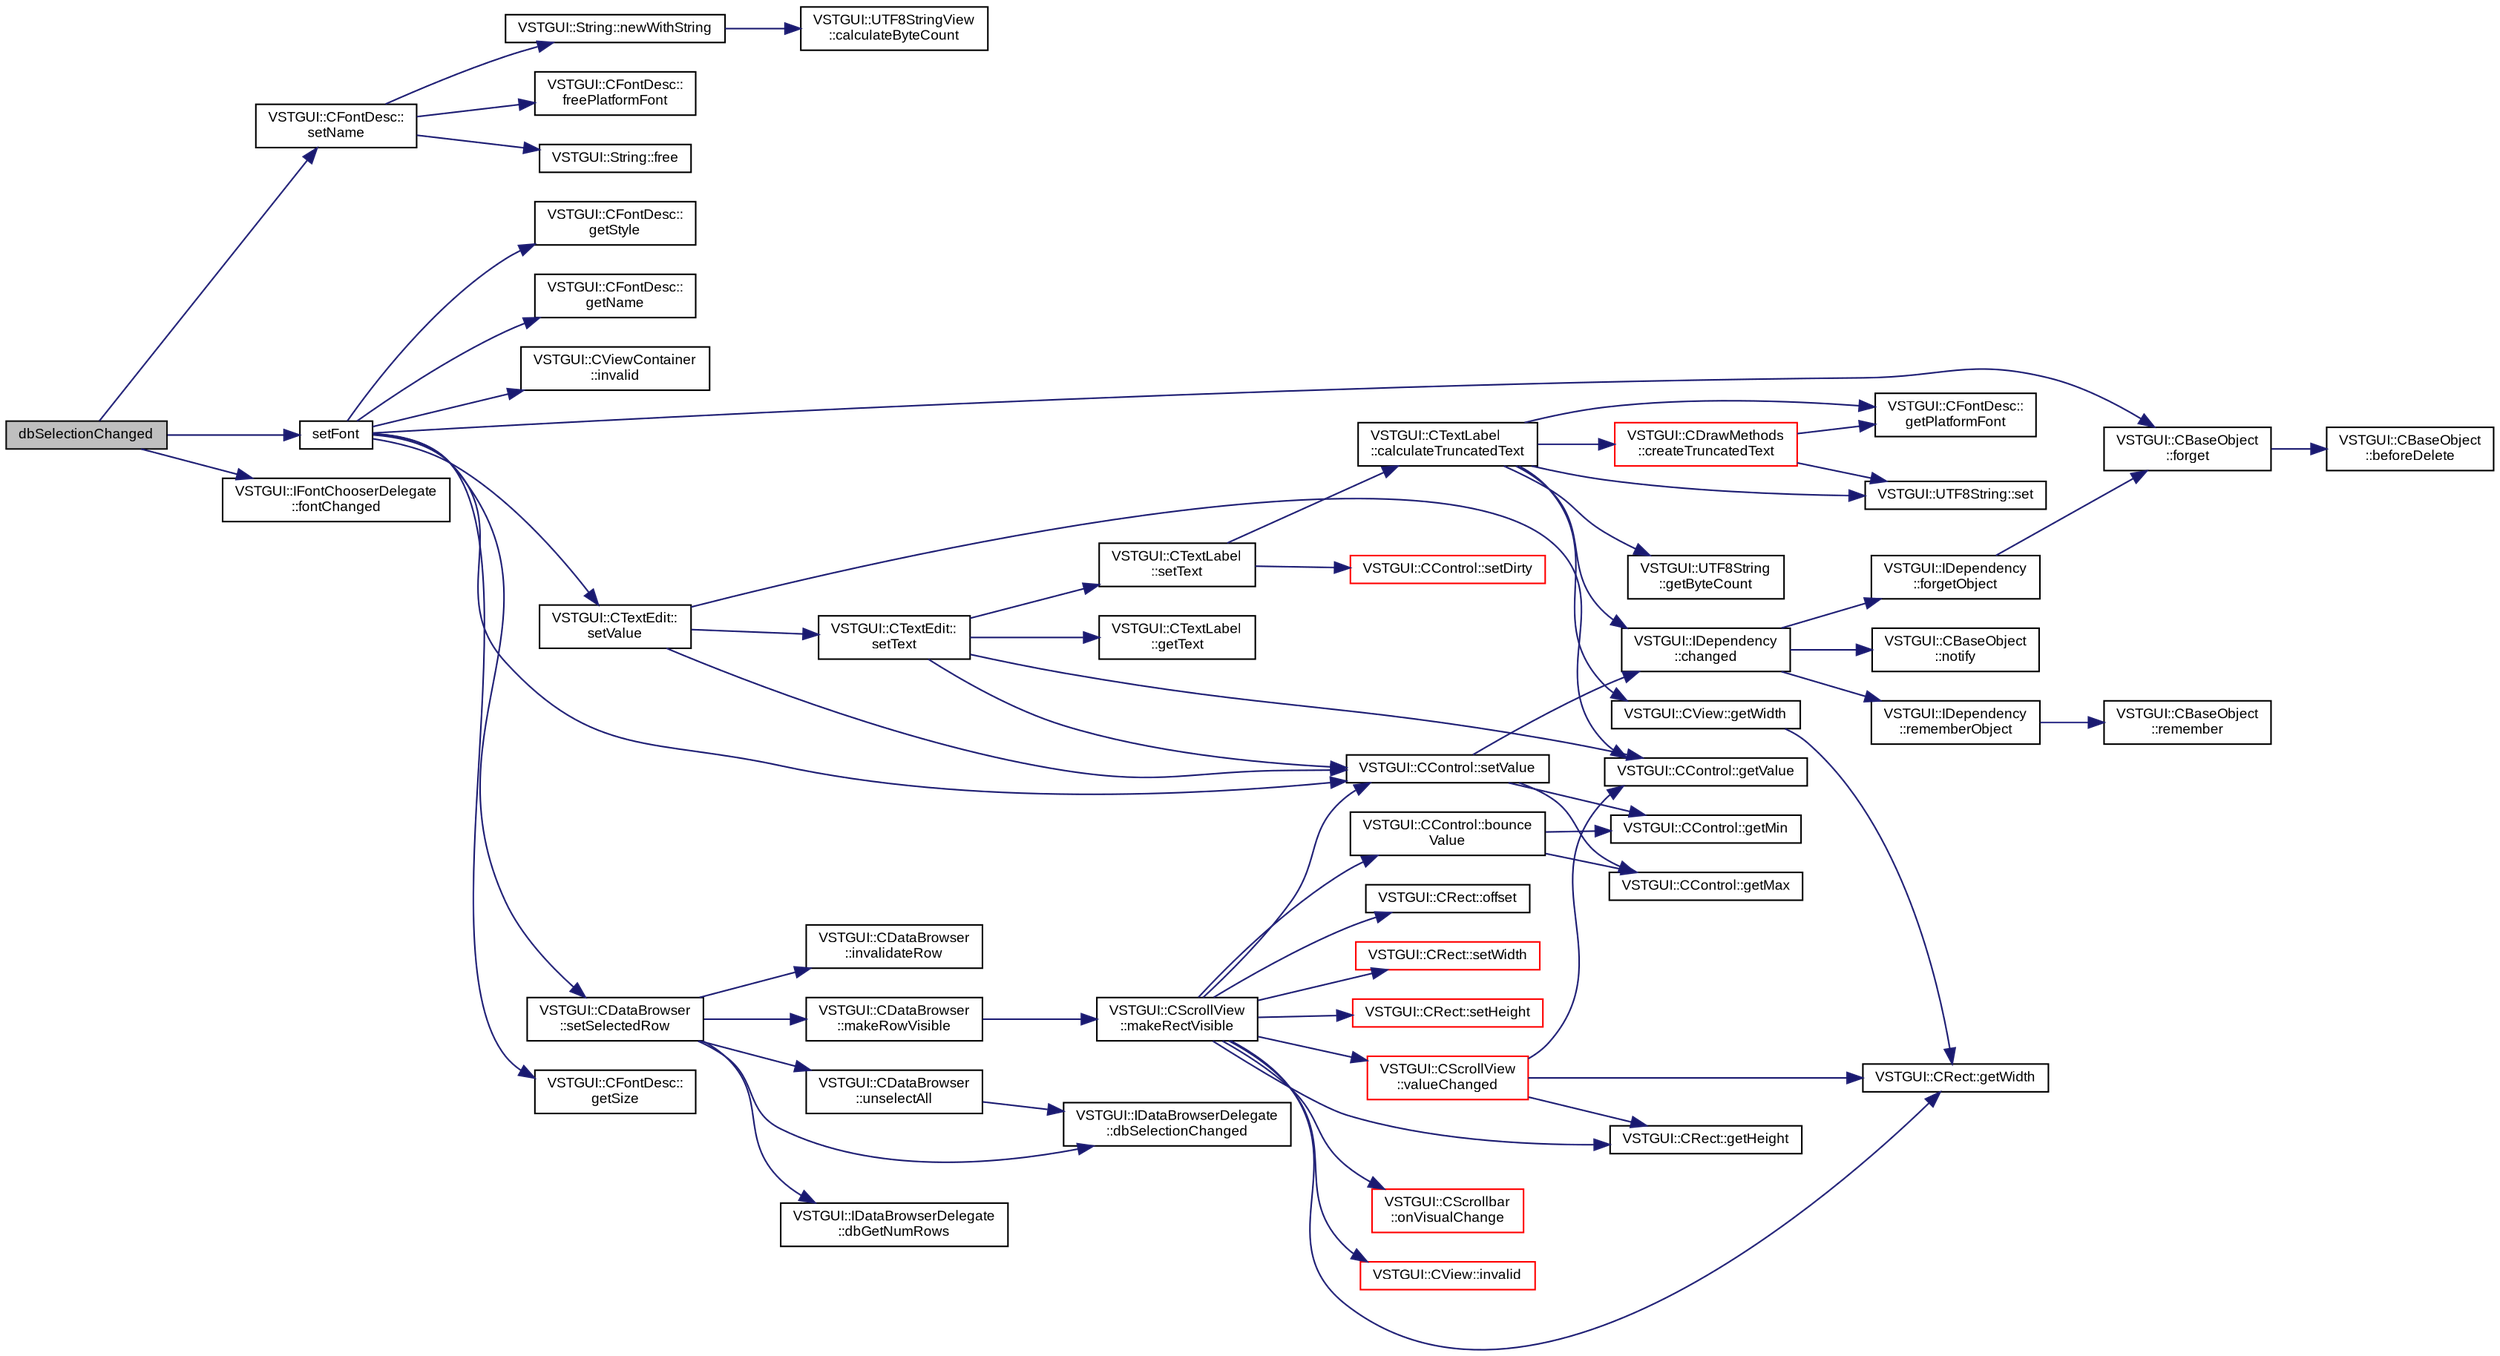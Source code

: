 digraph "dbSelectionChanged"
{
  bgcolor="transparent";
  edge [fontname="Arial",fontsize="9",labelfontname="Arial",labelfontsize="9"];
  node [fontname="Arial",fontsize="9",shape=record];
  rankdir="LR";
  Node1 [label="dbSelectionChanged",height=0.2,width=0.4,color="black", fillcolor="grey75", style="filled" fontcolor="black"];
  Node1 -> Node2 [color="midnightblue",fontsize="9",style="solid",fontname="Arial"];
  Node2 [label="VSTGUI::CFontDesc::\lsetName",height=0.2,width=0.4,color="black",URL="$class_v_s_t_g_u_i_1_1_c_font_desc.html#a04bf978b047fcbf0bfa03cb052111105",tooltip="set the name of the font "];
  Node2 -> Node3 [color="midnightblue",fontsize="9",style="solid",fontname="Arial"];
  Node3 [label="VSTGUI::String::free",height=0.2,width=0.4,color="black",URL="$namespace_v_s_t_g_u_i_1_1_string.html#af30ee7f201c1f86d9aceb849d6d08fbf"];
  Node2 -> Node4 [color="midnightblue",fontsize="9",style="solid",fontname="Arial"];
  Node4 [label="VSTGUI::String::newWithString",height=0.2,width=0.4,color="black",URL="$namespace_v_s_t_g_u_i_1_1_string.html#a83745b23a3d48e4f1e69950977918803"];
  Node4 -> Node5 [color="midnightblue",fontsize="9",style="solid",fontname="Arial"];
  Node5 [label="VSTGUI::UTF8StringView\l::calculateByteCount",height=0.2,width=0.4,color="black",URL="$class_v_s_t_g_u_i_1_1_u_t_f8_string_view.html#a67b9d83785a9c0fc5a668303de116803"];
  Node2 -> Node6 [color="midnightblue",fontsize="9",style="solid",fontname="Arial"];
  Node6 [label="VSTGUI::CFontDesc::\lfreePlatformFont",height=0.2,width=0.4,color="black",URL="$class_v_s_t_g_u_i_1_1_c_font_desc.html#a8320c1ae5fc44c383e96220707f3654c"];
  Node1 -> Node7 [color="midnightblue",fontsize="9",style="solid",fontname="Arial"];
  Node7 [label="setFont",height=0.2,width=0.4,color="black",URL="$class_v_s_t_g_u_i_1_1_c_font_chooser.html#a403b82d902e75a0bc7f8ddd6d60c2f65"];
  Node7 -> Node8 [color="midnightblue",fontsize="9",style="solid",fontname="Arial"];
  Node8 [label="VSTGUI::CBaseObject\l::forget",height=0.2,width=0.4,color="black",URL="$class_v_s_t_g_u_i_1_1_c_base_object.html#ad63e28fbe95a3458c97c60bfacd47ab8",tooltip="decrease refcount and delete object if refcount == 0 "];
  Node8 -> Node9 [color="midnightblue",fontsize="9",style="solid",fontname="Arial"];
  Node9 [label="VSTGUI::CBaseObject\l::beforeDelete",height=0.2,width=0.4,color="black",URL="$class_v_s_t_g_u_i_1_1_c_base_object.html#a7109cc8e58c631f14b338c5e60633d7b"];
  Node7 -> Node10 [color="midnightblue",fontsize="9",style="solid",fontname="Arial"];
  Node10 [label="VSTGUI::CTextEdit::\lsetValue",height=0.2,width=0.4,color="black",URL="$class_v_s_t_g_u_i_1_1_c_text_edit.html#a06bf62da9ba043bcf1b4c26bb2bf357b"];
  Node10 -> Node11 [color="midnightblue",fontsize="9",style="solid",fontname="Arial"];
  Node11 [label="VSTGUI::CControl::setValue",height=0.2,width=0.4,color="black",URL="$class_v_s_t_g_u_i_1_1_c_control.html#a06bf62da9ba043bcf1b4c26bb2bf357b"];
  Node11 -> Node12 [color="midnightblue",fontsize="9",style="solid",fontname="Arial"];
  Node12 [label="VSTGUI::CControl::getMin",height=0.2,width=0.4,color="black",URL="$class_v_s_t_g_u_i_1_1_c_control.html#a7cf3216ed0a504f4bab603c67ef403f2"];
  Node11 -> Node13 [color="midnightblue",fontsize="9",style="solid",fontname="Arial"];
  Node13 [label="VSTGUI::CControl::getMax",height=0.2,width=0.4,color="black",URL="$class_v_s_t_g_u_i_1_1_c_control.html#aa89b448a266e794c3d967593b3faf4a8"];
  Node11 -> Node14 [color="midnightblue",fontsize="9",style="solid",fontname="Arial"];
  Node14 [label="VSTGUI::IDependency\l::changed",height=0.2,width=0.4,color="black",URL="$class_v_s_t_g_u_i_1_1_i_dependency.html#acac105ad797d9700f9a31946792ecbc0"];
  Node14 -> Node15 [color="midnightblue",fontsize="9",style="solid",fontname="Arial"];
  Node15 [label="VSTGUI::IDependency\l::rememberObject",height=0.2,width=0.4,color="black",URL="$class_v_s_t_g_u_i_1_1_i_dependency.html#a9005955fa448192caddbbced658a616c"];
  Node15 -> Node16 [color="midnightblue",fontsize="9",style="solid",fontname="Arial"];
  Node16 [label="VSTGUI::CBaseObject\l::remember",height=0.2,width=0.4,color="black",URL="$class_v_s_t_g_u_i_1_1_c_base_object.html#ada0719d1daaca4af1795018001769311",tooltip="increase refcount "];
  Node14 -> Node17 [color="midnightblue",fontsize="9",style="solid",fontname="Arial"];
  Node17 [label="VSTGUI::CBaseObject\l::notify",height=0.2,width=0.4,color="black",URL="$class_v_s_t_g_u_i_1_1_c_base_object.html#ab18c3bcc0cb674396848861dfd78a83a"];
  Node14 -> Node18 [color="midnightblue",fontsize="9",style="solid",fontname="Arial"];
  Node18 [label="VSTGUI::IDependency\l::forgetObject",height=0.2,width=0.4,color="black",URL="$class_v_s_t_g_u_i_1_1_i_dependency.html#a626f70bf0ebe5646d8e1335e5c8a607a"];
  Node18 -> Node8 [color="midnightblue",fontsize="9",style="solid",fontname="Arial"];
  Node10 -> Node19 [color="midnightblue",fontsize="9",style="solid",fontname="Arial"];
  Node19 [label="VSTGUI::CControl::getValue",height=0.2,width=0.4,color="black",URL="$class_v_s_t_g_u_i_1_1_c_control.html#a0cecc937d7e222b7e3d8fac5294aa38f"];
  Node10 -> Node20 [color="midnightblue",fontsize="9",style="solid",fontname="Arial"];
  Node20 [label="VSTGUI::CTextEdit::\lsetText",height=0.2,width=0.4,color="black",URL="$class_v_s_t_g_u_i_1_1_c_text_edit.html#a80653cdb5bba61ef16ab813dc9732372",tooltip="set text "];
  Node20 -> Node19 [color="midnightblue",fontsize="9",style="solid",fontname="Arial"];
  Node20 -> Node11 [color="midnightblue",fontsize="9",style="solid",fontname="Arial"];
  Node20 -> Node21 [color="midnightblue",fontsize="9",style="solid",fontname="Arial"];
  Node21 [label="VSTGUI::CTextLabel\l::setText",height=0.2,width=0.4,color="black",URL="$class_v_s_t_g_u_i_1_1_c_text_label.html#a80653cdb5bba61ef16ab813dc9732372",tooltip="set text "];
  Node21 -> Node22 [color="midnightblue",fontsize="9",style="solid",fontname="Arial"];
  Node22 [label="VSTGUI::CTextLabel\l::calculateTruncatedText",height=0.2,width=0.4,color="black",URL="$class_v_s_t_g_u_i_1_1_c_text_label.html#a08d4454d8df3386292db51529ed140ab"];
  Node22 -> Node23 [color="midnightblue",fontsize="9",style="solid",fontname="Arial"];
  Node23 [label="VSTGUI::UTF8String\l::getByteCount",height=0.2,width=0.4,color="black",URL="$class_v_s_t_g_u_i_1_1_u_t_f8_string.html#afc9d8b5b48d0fc9de0d28d292334c299"];
  Node22 -> Node24 [color="midnightblue",fontsize="9",style="solid",fontname="Arial"];
  Node24 [label="VSTGUI::CFontDesc::\lgetPlatformFont",height=0.2,width=0.4,color="black",URL="$class_v_s_t_g_u_i_1_1_c_font_desc.html#af97b831edbd57148720d11f0aeacd378"];
  Node22 -> Node25 [color="midnightblue",fontsize="9",style="solid",fontname="Arial"];
  Node25 [label="VSTGUI::CDrawMethods\l::createTruncatedText",height=0.2,width=0.4,color="red",URL="$namespace_v_s_t_g_u_i_1_1_c_draw_methods.html#af5414ecdb0e7fbf883843fb8ff78758b"];
  Node25 -> Node24 [color="midnightblue",fontsize="9",style="solid",fontname="Arial"];
  Node25 -> Node26 [color="midnightblue",fontsize="9",style="solid",fontname="Arial"];
  Node26 [label="VSTGUI::UTF8String::set",height=0.2,width=0.4,color="black",URL="$class_v_s_t_g_u_i_1_1_u_t_f8_string.html#aa1cd19a5c26cb67e82216ddacf6e87db"];
  Node22 -> Node27 [color="midnightblue",fontsize="9",style="solid",fontname="Arial"];
  Node27 [label="VSTGUI::CView::getWidth",height=0.2,width=0.4,color="black",URL="$class_v_s_t_g_u_i_1_1_c_view.html#a8b4fe88292b8e95807a9b07a26cd1cb1",tooltip="get the width of the view "];
  Node27 -> Node28 [color="midnightblue",fontsize="9",style="solid",fontname="Arial"];
  Node28 [label="VSTGUI::CRect::getWidth",height=0.2,width=0.4,color="black",URL="$struct_v_s_t_g_u_i_1_1_c_rect.html#a8b4fe88292b8e95807a9b07a26cd1cb1"];
  Node22 -> Node26 [color="midnightblue",fontsize="9",style="solid",fontname="Arial"];
  Node22 -> Node14 [color="midnightblue",fontsize="9",style="solid",fontname="Arial"];
  Node21 -> Node29 [color="midnightblue",fontsize="9",style="solid",fontname="Arial"];
  Node29 [label="VSTGUI::CControl::setDirty",height=0.2,width=0.4,color="red",URL="$class_v_s_t_g_u_i_1_1_c_control.html#a0f19a61606a7f547b62102310063ea76",tooltip="set the view to dirty so that it is redrawn in the next idle. Thread Safe ! "];
  Node20 -> Node30 [color="midnightblue",fontsize="9",style="solid",fontname="Arial"];
  Node30 [label="VSTGUI::CTextLabel\l::getText",height=0.2,width=0.4,color="black",URL="$class_v_s_t_g_u_i_1_1_c_text_label.html#a62320e8bea8a4b12b43da8f113b10b5f",tooltip="read only access to text "];
  Node7 -> Node31 [color="midnightblue",fontsize="9",style="solid",fontname="Arial"];
  Node31 [label="VSTGUI::CFontDesc::\lgetSize",height=0.2,width=0.4,color="black",URL="$class_v_s_t_g_u_i_1_1_c_font_desc.html#a41e097ceebffe54a8ed361d006164fc6",tooltip="get the height of the font "];
  Node7 -> Node11 [color="midnightblue",fontsize="9",style="solid",fontname="Arial"];
  Node7 -> Node32 [color="midnightblue",fontsize="9",style="solid",fontname="Arial"];
  Node32 [label="VSTGUI::CFontDesc::\lgetStyle",height=0.2,width=0.4,color="black",URL="$class_v_s_t_g_u_i_1_1_c_font_desc.html#a8258f5208a5d8e941b3018bf004e6367",tooltip="get the style of the font "];
  Node7 -> Node33 [color="midnightblue",fontsize="9",style="solid",fontname="Arial"];
  Node33 [label="VSTGUI::CFontDesc::\lgetName",height=0.2,width=0.4,color="black",URL="$class_v_s_t_g_u_i_1_1_c_font_desc.html#ad0f04ff2d50f6eb1af4101aee459bcd8",tooltip="get the name of the font "];
  Node7 -> Node34 [color="midnightblue",fontsize="9",style="solid",fontname="Arial"];
  Node34 [label="VSTGUI::CDataBrowser\l::setSelectedRow",height=0.2,width=0.4,color="black",URL="$class_v_s_t_g_u_i_1_1_c_data_browser.html#ab34f0a4b957ee62e17d92fb5fec75fcb",tooltip="set the exclusive selected row "];
  Node34 -> Node35 [color="midnightblue",fontsize="9",style="solid",fontname="Arial"];
  Node35 [label="VSTGUI::CDataBrowser\l::unselectAll",height=0.2,width=0.4,color="black",URL="$class_v_s_t_g_u_i_1_1_c_data_browser.html#ad204f9856847ba3780165acbe388a155",tooltip="empty selection "];
  Node35 -> Node36 [color="midnightblue",fontsize="9",style="solid",fontname="Arial"];
  Node36 [label="VSTGUI::IDataBrowserDelegate\l::dbSelectionChanged",height=0.2,width=0.4,color="black",URL="$class_v_s_t_g_u_i_1_1_i_data_browser_delegate.html#a0b8554afada5a0eab8d74eefb8935436"];
  Node34 -> Node37 [color="midnightblue",fontsize="9",style="solid",fontname="Arial"];
  Node37 [label="VSTGUI::IDataBrowserDelegate\l::dbGetNumRows",height=0.2,width=0.4,color="black",URL="$class_v_s_t_g_u_i_1_1_i_data_browser_delegate.html#a7a995c1bb7ecebecbd53378b7d32130e",tooltip="return number of rows for CDataBrowser browser "];
  Node34 -> Node38 [color="midnightblue",fontsize="9",style="solid",fontname="Arial"];
  Node38 [label="VSTGUI::CDataBrowser\l::invalidateRow",height=0.2,width=0.4,color="black",URL="$class_v_s_t_g_u_i_1_1_c_data_browser.html#a76eb9b897036f477adedf89b82510475",tooltip="invalidates a complete row "];
  Node34 -> Node36 [color="midnightblue",fontsize="9",style="solid",fontname="Arial"];
  Node34 -> Node39 [color="midnightblue",fontsize="9",style="solid",fontname="Arial"];
  Node39 [label="VSTGUI::CDataBrowser\l::makeRowVisible",height=0.2,width=0.4,color="black",URL="$class_v_s_t_g_u_i_1_1_c_data_browser.html#a40456bf67a2cbb0eaa5bdb3897e8c0b8",tooltip="scrolls the scrollview so that row is visible "];
  Node39 -> Node40 [color="midnightblue",fontsize="9",style="solid",fontname="Arial"];
  Node40 [label="VSTGUI::CScrollView\l::makeRectVisible",height=0.2,width=0.4,color="black",URL="$class_v_s_t_g_u_i_1_1_c_scroll_view.html#ad69f12c2e8328208ba0f58b845a04ecf",tooltip="set scrollview to show rect "];
  Node40 -> Node41 [color="midnightblue",fontsize="9",style="solid",fontname="Arial"];
  Node41 [label="VSTGUI::CRect::offset",height=0.2,width=0.4,color="black",URL="$struct_v_s_t_g_u_i_1_1_c_rect.html#a3b15bdeea464922589dfe91b21d991ce"];
  Node40 -> Node42 [color="midnightblue",fontsize="9",style="solid",fontname="Arial"];
  Node42 [label="VSTGUI::CRect::setWidth",height=0.2,width=0.4,color="red",URL="$struct_v_s_t_g_u_i_1_1_c_rect.html#a7e69f8e49a406917215c3260790d4698"];
  Node40 -> Node28 [color="midnightblue",fontsize="9",style="solid",fontname="Arial"];
  Node40 -> Node43 [color="midnightblue",fontsize="9",style="solid",fontname="Arial"];
  Node43 [label="VSTGUI::CRect::setHeight",height=0.2,width=0.4,color="red",URL="$struct_v_s_t_g_u_i_1_1_c_rect.html#a5067e7f1239cf80b5488792ecf3ac098"];
  Node40 -> Node44 [color="midnightblue",fontsize="9",style="solid",fontname="Arial"];
  Node44 [label="VSTGUI::CRect::getHeight",height=0.2,width=0.4,color="black",URL="$struct_v_s_t_g_u_i_1_1_c_rect.html#a1f4be3a475a8fb7d8defa4621c01558d"];
  Node40 -> Node11 [color="midnightblue",fontsize="9",style="solid",fontname="Arial"];
  Node40 -> Node45 [color="midnightblue",fontsize="9",style="solid",fontname="Arial"];
  Node45 [label="VSTGUI::CControl::bounce\lValue",height=0.2,width=0.4,color="black",URL="$class_v_s_t_g_u_i_1_1_c_control.html#a28bd46996ac9f5362dcf92bf6d825e8d"];
  Node45 -> Node13 [color="midnightblue",fontsize="9",style="solid",fontname="Arial"];
  Node45 -> Node12 [color="midnightblue",fontsize="9",style="solid",fontname="Arial"];
  Node40 -> Node46 [color="midnightblue",fontsize="9",style="solid",fontname="Arial"];
  Node46 [label="VSTGUI::CScrollbar\l::onVisualChange",height=0.2,width=0.4,color="red",URL="$class_v_s_t_g_u_i_1_1_c_scrollbar.html#a4913f82e0e7e6b5a0dafb53aaa2e4cac"];
  Node40 -> Node47 [color="midnightblue",fontsize="9",style="solid",fontname="Arial"];
  Node47 [label="VSTGUI::CView::invalid",height=0.2,width=0.4,color="red",URL="$class_v_s_t_g_u_i_1_1_c_view.html#a51647a4891b4a9cbaf8595171c5ad3fc",tooltip="mark whole view as invalid "];
  Node40 -> Node48 [color="midnightblue",fontsize="9",style="solid",fontname="Arial"];
  Node48 [label="VSTGUI::CScrollView\l::valueChanged",height=0.2,width=0.4,color="red",URL="$class_v_s_t_g_u_i_1_1_c_scroll_view.html#a9e11979012090b0ff41c3f59aef6023d"];
  Node48 -> Node19 [color="midnightblue",fontsize="9",style="solid",fontname="Arial"];
  Node48 -> Node28 [color="midnightblue",fontsize="9",style="solid",fontname="Arial"];
  Node48 -> Node44 [color="midnightblue",fontsize="9",style="solid",fontname="Arial"];
  Node7 -> Node49 [color="midnightblue",fontsize="9",style="solid",fontname="Arial"];
  Node49 [label="VSTGUI::CViewContainer\l::invalid",height=0.2,width=0.4,color="black",URL="$class_v_s_t_g_u_i_1_1_c_view_container.html#a51647a4891b4a9cbaf8595171c5ad3fc",tooltip="mark whole view as invalid "];
  Node1 -> Node50 [color="midnightblue",fontsize="9",style="solid",fontname="Arial"];
  Node50 [label="VSTGUI::IFontChooserDelegate\l::fontChanged",height=0.2,width=0.4,color="black",URL="$class_v_s_t_g_u_i_1_1_i_font_chooser_delegate.html#a8ae04f28f6e1912463e24826585178a6"];
}
